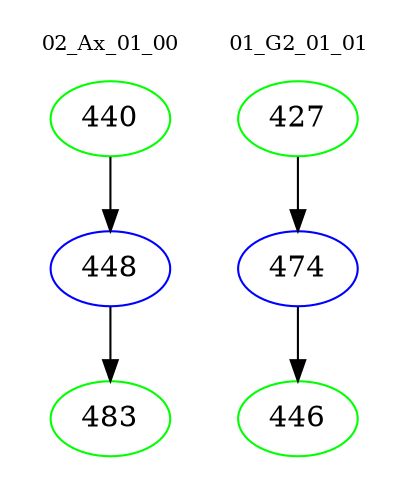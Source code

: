 digraph{
subgraph cluster_0 {
color = white
label = "02_Ax_01_00";
fontsize=10;
T0_440 [label="440", color="green"]
T0_440 -> T0_448 [color="black"]
T0_448 [label="448", color="blue"]
T0_448 -> T0_483 [color="black"]
T0_483 [label="483", color="green"]
}
subgraph cluster_1 {
color = white
label = "01_G2_01_01";
fontsize=10;
T1_427 [label="427", color="green"]
T1_427 -> T1_474 [color="black"]
T1_474 [label="474", color="blue"]
T1_474 -> T1_446 [color="black"]
T1_446 [label="446", color="green"]
}
}
